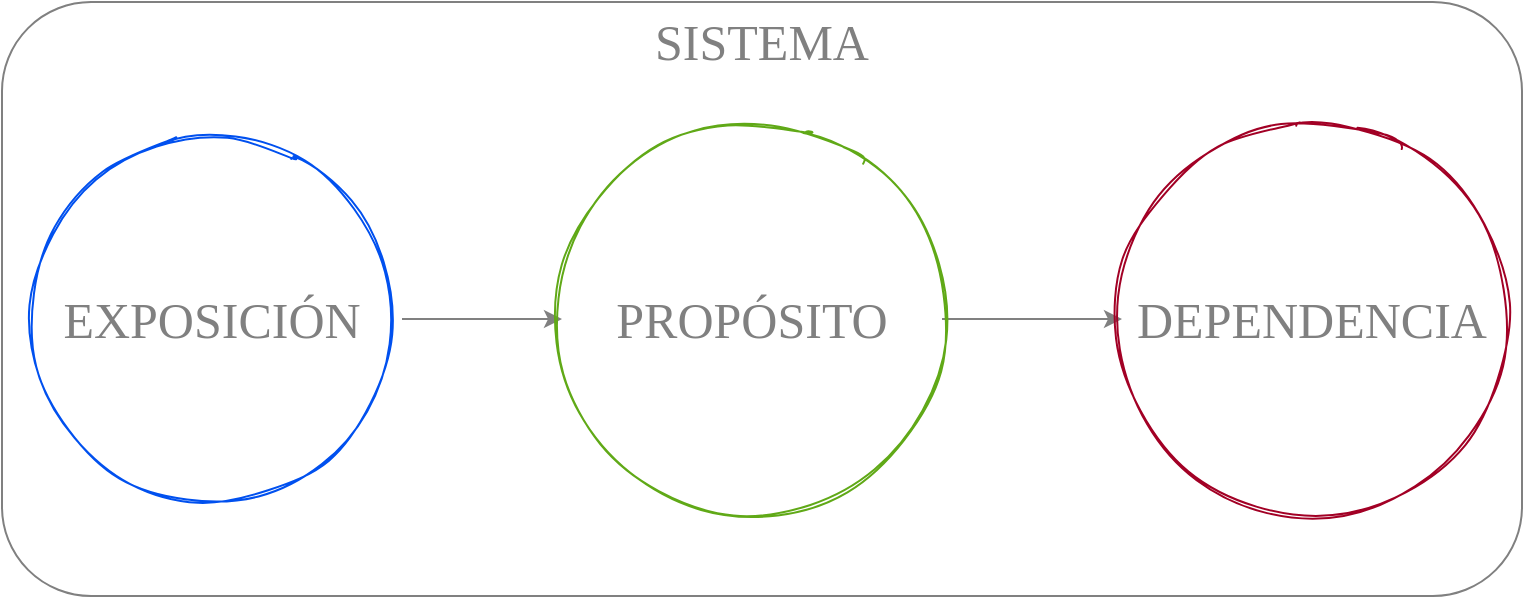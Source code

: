 <mxfile version="20.3.0" type="device" pages="7"><diagram id="BClQ7zJKGYlsGDlJx-q2" name="0.0.2"><mxGraphModel dx="1422" dy="905" grid="1" gridSize="10" guides="1" tooltips="1" connect="1" arrows="1" fold="1" page="1" pageScale="1" pageWidth="1169" pageHeight="827" math="0" shadow="0"><root><mxCell id="0"/><mxCell id="1" parent="0"/><mxCell id="0XDa8BmgBY2-rIkM7C-t-5" value="" style="rounded=1;whiteSpace=wrap;html=1;fillColor=none;strokeColor=#808080;fontColor=#808080;fontFamily=Lucida Console;fontStyle=0" parent="1" vertex="1"><mxGeometry x="210" y="260" width="760" height="297" as="geometry"/></mxCell><mxCell id="gQmo-Lvj3IdOfGqod0C0-8" style="edgeStyle=orthogonalEdgeStyle;rounded=0;orthogonalLoop=1;jettySize=auto;html=1;strokeColor=#808080;fontColor=#808080;fontFamily=Lucida Console;fontStyle=0" parent="1" source="5" target="gQmo-Lvj3IdOfGqod0C0-6" edge="1"><mxGeometry relative="1" as="geometry"/></mxCell><mxCell id="5" value="EXPOSICIÓN" style="ellipse;whiteSpace=wrap;html=1;aspect=fixed;sketch=1;fontFamily=Lucida Console;fontSize=25;fontStyle=0;fillColor=none;strokeColor=#0050EF;fontColor=#808080;" parent="1" vertex="1"><mxGeometry x="220" y="323.5" width="190" height="190" as="geometry"/></mxCell><mxCell id="gQmo-Lvj3IdOfGqod0C0-9" style="edgeStyle=orthogonalEdgeStyle;rounded=0;orthogonalLoop=1;jettySize=auto;html=1;strokeColor=#808080;fontColor=#808080;fontFamily=Lucida Console;fontStyle=0" parent="1" source="gQmo-Lvj3IdOfGqod0C0-6" target="gQmo-Lvj3IdOfGqod0C0-7" edge="1"><mxGeometry relative="1" as="geometry"/></mxCell><mxCell id="gQmo-Lvj3IdOfGqod0C0-6" value="PROPÓSITO" style="ellipse;whiteSpace=wrap;html=1;aspect=fixed;sketch=1;fontFamily=Lucida Console;fontSize=25;fontStyle=0;fillColor=none;strokeColor=#60A917;fontColor=#808080;" parent="1" vertex="1"><mxGeometry x="490" y="323.5" width="190" height="190" as="geometry"/></mxCell><mxCell id="gQmo-Lvj3IdOfGqod0C0-7" value="DEPENDENCIA" style="ellipse;whiteSpace=wrap;html=1;aspect=fixed;sketch=1;fontFamily=Lucida Console;fontSize=25;spacing=2;fontStyle=0;fillColor=none;strokeColor=#A20025;fontColor=#808080;" parent="1" vertex="1"><mxGeometry x="770" y="323.5" width="190" height="190" as="geometry"/></mxCell><mxCell id="0XDa8BmgBY2-rIkM7C-t-6" value="SISTEMA" style="text;html=1;fillColor=none;align=center;verticalAlign=middle;whiteSpace=wrap;rounded=0;fontColor=#808080;fontFamily=Lucida Console;fontStyle=0;fontSize=25;" parent="1" vertex="1"><mxGeometry x="570" y="270" width="40" height="20" as="geometry"/></mxCell></root></mxGraphModel></diagram><diagram id="nKiVWEsSA-270ExTul0f" name="0.0.3"><mxGraphModel dx="1422" dy="905" grid="1" gridSize="10" guides="0" tooltips="1" connect="1" arrows="1" fold="1" page="1" pageScale="1" pageWidth="1100" pageHeight="850" math="0" shadow="0"><root><mxCell id="W0rM-MDbJ5D4AVO0Bxm_-0"/><mxCell id="W0rM-MDbJ5D4AVO0Bxm_-1" parent="W0rM-MDbJ5D4AVO0Bxm_-0"/><mxCell id="W0rM-MDbJ5D4AVO0Bxm_-2" value="" style="shape=image;verticalLabelPosition=bottom;labelBackgroundColor=#ffffff;verticalAlign=top;aspect=fixed;imageAspect=0;image=https://cdn-icons-png.flaticon.com/512/869/869869.png;strokeColor=#808080;rounded=1;sketch=1;" parent="W0rM-MDbJ5D4AVO0Bxm_-1" vertex="1"><mxGeometry x="860" y="251" width="162" height="162" as="geometry"/></mxCell><mxCell id="W0rM-MDbJ5D4AVO0Bxm_-3" value="" style="shape=image;verticalLabelPosition=bottom;labelBackgroundColor=#ffffff;verticalAlign=top;aspect=fixed;imageAspect=0;image=https://cdn-icons-png.flaticon.com/512/704/704834.png;strokeColor=#808080;rounded=1;sketch=1;" parent="W0rM-MDbJ5D4AVO0Bxm_-1" vertex="1"><mxGeometry x="650" y="256" width="140" height="140" as="geometry"/></mxCell><mxCell id="W0rM-MDbJ5D4AVO0Bxm_-5" value="" style="shape=image;verticalLabelPosition=bottom;labelBackgroundColor=#ffffff;verticalAlign=top;aspect=fixed;imageAspect=0;image=https://cdn-icons-png.flaticon.com/512/4982/4982460.png;strokeColor=#808080;rounded=1;sketch=1;" parent="W0rM-MDbJ5D4AVO0Bxm_-1" vertex="1"><mxGeometry x="450" y="267" width="130" height="130" as="geometry"/></mxCell><mxCell id="W0rM-MDbJ5D4AVO0Bxm_-11" value="" style="shape=image;verticalLabelPosition=bottom;labelBackgroundColor=#ffffff;verticalAlign=top;aspect=fixed;imageAspect=0;image=https://cdn-icons-png.flaticon.com/512/4983/4983285.png;strokeColor=#808080;rounded=1;sketch=1;" parent="W0rM-MDbJ5D4AVO0Bxm_-1" vertex="1"><mxGeometry x="270" y="270" width="112" height="112" as="geometry"/></mxCell><mxCell id="W0rM-MDbJ5D4AVO0Bxm_-13" value="" style="shape=image;verticalLabelPosition=bottom;labelBackgroundColor=#ffffff;verticalAlign=top;aspect=fixed;imageAspect=0;image=https://cdn-icons-png.flaticon.com/512/1447/1447825.png;strokeColor=#808080;rounded=1;sketch=1;" parent="W0rM-MDbJ5D4AVO0Bxm_-1" vertex="1"><mxGeometry x="80" y="250" width="122" height="122" as="geometry"/></mxCell><mxCell id="W0rM-MDbJ5D4AVO0Bxm_-29" style="edgeStyle=orthogonalEdgeStyle;orthogonalLoop=1;jettySize=auto;html=1;entryX=0;entryY=0.5;entryDx=0;entryDy=0;strokeColor=#808080;fontFamily=Courier New;fontColor=#808080;fontStyle=1;curved=1;sketch=1;" parent="W0rM-MDbJ5D4AVO0Bxm_-1" source="W0rM-MDbJ5D4AVO0Bxm_-26" edge="1"><mxGeometry relative="1" as="geometry"><mxPoint x="267" y="550" as="targetPoint"/></mxGeometry></mxCell><mxCell id="W0rM-MDbJ5D4AVO0Bxm_-26" value="D" style="whiteSpace=wrap;html=1;strokeColor=#6F0000;fillColor=none;fontFamily=Courier New;fontColor=#808080;fontStyle=1;rounded=1;sketch=1;" parent="W0rM-MDbJ5D4AVO0Bxm_-1" vertex="1"><mxGeometry x="162" y="470" width="40" height="160" as="geometry"/></mxCell><mxCell id="W0rM-MDbJ5D4AVO0Bxm_-27" value="P" style="whiteSpace=wrap;html=1;strokeColor=#005700;fillColor=none;fontFamily=Courier New;fontColor=#808080;fontStyle=1;rounded=1;sketch=1;" parent="W0rM-MDbJ5D4AVO0Bxm_-1" vertex="1"><mxGeometry x="120" y="470" width="40" height="160" as="geometry"/></mxCell><mxCell id="W0rM-MDbJ5D4AVO0Bxm_-28" value="E" style="whiteSpace=wrap;html=1;strokeColor=#001DBC;fillColor=none;fontFamily=Courier New;fontColor=#808080;fontStyle=1;rounded=1;sketch=1;" parent="W0rM-MDbJ5D4AVO0Bxm_-1" vertex="1"><mxGeometry x="77" y="470" width="40" height="160" as="geometry"/></mxCell><mxCell id="ZptFQKRL4hzS_mphF5Ht-0" value="" style="shape=flexArrow;endArrow=classic;html=1;fontFamily=Courier New;fontColor=#808080;strokeColor=#6F0000;width=52;endSize=8;curved=1;fillColor=#a20025;sketch=1;" parent="W0rM-MDbJ5D4AVO0Bxm_-1" edge="1"><mxGeometry width="50" height="50" relative="1" as="geometry"><mxPoint x="810" y="330" as="sourcePoint"/><mxPoint x="850" y="330" as="targetPoint"/></mxGeometry></mxCell><mxCell id="ZptFQKRL4hzS_mphF5Ht-1" value="" style="shape=flexArrow;endArrow=classic;html=1;fontFamily=Courier New;fontColor=#808080;strokeColor=#6F0000;width=52;endSize=8;curved=1;sketch=1;fillColor=#a20025;" parent="W0rM-MDbJ5D4AVO0Bxm_-1" edge="1"><mxGeometry width="50" height="50" relative="1" as="geometry"><mxPoint x="600" y="330" as="sourcePoint"/><mxPoint x="640" y="330" as="targetPoint"/></mxGeometry></mxCell><mxCell id="ZptFQKRL4hzS_mphF5Ht-2" value="" style="shape=flexArrow;endArrow=classic;html=1;fontFamily=Courier New;fontColor=#808080;strokeColor=#6F0000;width=52;endSize=8;curved=1;sketch=1;fillColor=#a20025;" parent="W0rM-MDbJ5D4AVO0Bxm_-1" edge="1"><mxGeometry width="50" height="50" relative="1" as="geometry"><mxPoint x="390" y="330" as="sourcePoint"/><mxPoint x="430" y="330" as="targetPoint"/></mxGeometry></mxCell><mxCell id="ZptFQKRL4hzS_mphF5Ht-3" value="" style="shape=flexArrow;endArrow=classic;html=1;fontFamily=Courier New;fontColor=#808080;strokeColor=#6F0000;width=52;endSize=8;curved=1;sketch=1;fillColor=#a20025;" parent="W0rM-MDbJ5D4AVO0Bxm_-1" edge="1"><mxGeometry width="50" height="50" relative="1" as="geometry"><mxPoint x="220" y="330" as="sourcePoint"/><mxPoint x="260" y="330" as="targetPoint"/></mxGeometry></mxCell><mxCell id="76Cj69Z0HNJIq9B8e0js-14" style="edgeStyle=none;html=1;fontColor=#808080;sketch=1;curved=1;strokeColor=#808080;" parent="W0rM-MDbJ5D4AVO0Bxm_-1" source="76Cj69Z0HNJIq9B8e0js-0" target="76Cj69Z0HNJIq9B8e0js-5" edge="1"><mxGeometry relative="1" as="geometry"/></mxCell><mxCell id="76Cj69Z0HNJIq9B8e0js-0" value="D" style="whiteSpace=wrap;html=1;strokeColor=#6F0000;fillColor=none;fontFamily=Courier New;fontColor=#808080;fontStyle=1;rounded=1;sketch=1;" parent="W0rM-MDbJ5D4AVO0Bxm_-1" vertex="1"><mxGeometry x="355" y="470" width="40" height="160" as="geometry"/></mxCell><mxCell id="76Cj69Z0HNJIq9B8e0js-1" value="P" style="whiteSpace=wrap;html=1;strokeColor=#005700;fillColor=none;fontFamily=Courier New;fontColor=#808080;fontStyle=1;rounded=1;sketch=1;" parent="W0rM-MDbJ5D4AVO0Bxm_-1" vertex="1"><mxGeometry x="313" y="470" width="40" height="160" as="geometry"/></mxCell><mxCell id="76Cj69Z0HNJIq9B8e0js-2" value="E" style="whiteSpace=wrap;html=1;strokeColor=#001DBC;fillColor=none;fontFamily=Courier New;fontColor=#808080;fontStyle=1;rounded=1;sketch=1;" parent="W0rM-MDbJ5D4AVO0Bxm_-1" vertex="1"><mxGeometry x="270" y="470" width="40" height="160" as="geometry"/></mxCell><mxCell id="76Cj69Z0HNJIq9B8e0js-13" style="edgeStyle=none;html=1;entryX=0;entryY=0.5;entryDx=0;entryDy=0;fontColor=#808080;sketch=1;curved=1;strokeColor=#808080;" parent="W0rM-MDbJ5D4AVO0Bxm_-1" source="76Cj69Z0HNJIq9B8e0js-3" target="76Cj69Z0HNJIq9B8e0js-8" edge="1"><mxGeometry relative="1" as="geometry"/></mxCell><mxCell id="76Cj69Z0HNJIq9B8e0js-3" value="D" style="whiteSpace=wrap;html=1;strokeColor=#6F0000;fillColor=none;fontFamily=Courier New;fontColor=#808080;fontStyle=1;rounded=1;sketch=1;" parent="W0rM-MDbJ5D4AVO0Bxm_-1" vertex="1"><mxGeometry x="535" y="470" width="40" height="160" as="geometry"/></mxCell><mxCell id="76Cj69Z0HNJIq9B8e0js-4" value="P" style="whiteSpace=wrap;html=1;strokeColor=#005700;fillColor=none;fontFamily=Courier New;fontColor=#808080;fontStyle=1;rounded=1;sketch=1;" parent="W0rM-MDbJ5D4AVO0Bxm_-1" vertex="1"><mxGeometry x="493" y="470" width="40" height="160" as="geometry"/></mxCell><mxCell id="76Cj69Z0HNJIq9B8e0js-5" value="E" style="whiteSpace=wrap;html=1;strokeColor=#001DBC;fillColor=none;fontFamily=Courier New;fontColor=#808080;fontStyle=1;rounded=1;sketch=1;" parent="W0rM-MDbJ5D4AVO0Bxm_-1" vertex="1"><mxGeometry x="450" y="470" width="40" height="160" as="geometry"/></mxCell><mxCell id="76Cj69Z0HNJIq9B8e0js-12" style="edgeStyle=none;html=1;entryX=0;entryY=0.5;entryDx=0;entryDy=0;fontColor=#808080;sketch=1;curved=1;strokeColor=#808080;" parent="W0rM-MDbJ5D4AVO0Bxm_-1" source="76Cj69Z0HNJIq9B8e0js-6" target="76Cj69Z0HNJIq9B8e0js-11" edge="1"><mxGeometry relative="1" as="geometry"/></mxCell><mxCell id="76Cj69Z0HNJIq9B8e0js-6" value="D" style="whiteSpace=wrap;html=1;strokeColor=#6F0000;fillColor=none;fontFamily=Courier New;fontColor=#808080;fontStyle=1;rounded=1;sketch=1;" parent="W0rM-MDbJ5D4AVO0Bxm_-1" vertex="1"><mxGeometry x="745" y="470" width="40" height="160" as="geometry"/></mxCell><mxCell id="76Cj69Z0HNJIq9B8e0js-7" value="P" style="whiteSpace=wrap;html=1;strokeColor=#005700;fillColor=none;fontFamily=Courier New;fontColor=#808080;fontStyle=1;rounded=1;sketch=1;" parent="W0rM-MDbJ5D4AVO0Bxm_-1" vertex="1"><mxGeometry x="703" y="470" width="40" height="160" as="geometry"/></mxCell><mxCell id="76Cj69Z0HNJIq9B8e0js-8" value="E" style="whiteSpace=wrap;html=1;strokeColor=#001DBC;fillColor=none;fontFamily=Courier New;fontColor=#808080;fontStyle=1;rounded=1;sketch=1;" parent="W0rM-MDbJ5D4AVO0Bxm_-1" vertex="1"><mxGeometry x="660" y="470" width="40" height="160" as="geometry"/></mxCell><mxCell id="76Cj69Z0HNJIq9B8e0js-9" value="D" style="whiteSpace=wrap;html=1;strokeColor=#6F0000;fillColor=none;fontFamily=Courier New;fontColor=#808080;fontStyle=1;rounded=1;sketch=1;" parent="W0rM-MDbJ5D4AVO0Bxm_-1" vertex="1"><mxGeometry x="955" y="470" width="40" height="160" as="geometry"/></mxCell><mxCell id="76Cj69Z0HNJIq9B8e0js-10" value="P" style="whiteSpace=wrap;html=1;strokeColor=#005700;fillColor=none;fontFamily=Courier New;fontColor=#808080;fontStyle=1;rounded=1;sketch=1;" parent="W0rM-MDbJ5D4AVO0Bxm_-1" vertex="1"><mxGeometry x="913" y="470" width="40" height="160" as="geometry"/></mxCell><mxCell id="76Cj69Z0HNJIq9B8e0js-11" value="E" style="whiteSpace=wrap;html=1;strokeColor=#001DBC;fillColor=none;fontFamily=Courier New;fontColor=#808080;fontStyle=1;rounded=1;sketch=1;" parent="W0rM-MDbJ5D4AVO0Bxm_-1" vertex="1"><mxGeometry x="870" y="470" width="40" height="160" as="geometry"/></mxCell></root></mxGraphModel></diagram><diagram id="3kXAWhVCvX7wtt8HvD0j" name="0.0.4"><mxGraphModel dx="1422" dy="905" grid="1" gridSize="10" guides="1" tooltips="1" connect="1" arrows="1" fold="1" page="1" pageScale="1" pageWidth="1100" pageHeight="850" math="0" shadow="0"><root><mxCell id="fLSRTXFH1fcSwHrKiy_E-0"/><mxCell id="fLSRTXFH1fcSwHrKiy_E-1" parent="fLSRTXFH1fcSwHrKiy_E-0"/><mxCell id="tHzvTpeFHNqKRsSb1RSv-12" value="" style="ellipse;whiteSpace=wrap;html=1;aspect=fixed;rounded=1;sketch=1;fillColor=none;fontColor=#ffffff;strokeColor=#A20025;fontFamily=Courier New;fontStyle=1" parent="fLSRTXFH1fcSwHrKiy_E-1" vertex="1"><mxGeometry x="750" y="280" width="340" height="340" as="geometry"/></mxCell><mxCell id="tHzvTpeFHNqKRsSb1RSv-10" style="edgeStyle=orthogonalEdgeStyle;curved=1;rounded=1;sketch=1;orthogonalLoop=1;jettySize=auto;html=1;strokeColor=#8F8F8F;fontFamily=Courier New;fontStyle=1" parent="fLSRTXFH1fcSwHrKiy_E-1" source="tHzvTpeFHNqKRsSb1RSv-6" target="tHzvTpeFHNqKRsSb1RSv-7" edge="1"><mxGeometry relative="1" as="geometry"/></mxCell><mxCell id="tHzvTpeFHNqKRsSb1RSv-11" value="" style="edgeStyle=orthogonalEdgeStyle;curved=1;rounded=1;sketch=1;orthogonalLoop=1;jettySize=auto;html=1;strokeColor=#8F8F8F;fontFamily=Courier New;fontStyle=1" parent="fLSRTXFH1fcSwHrKiy_E-1" source="tHzvTpeFHNqKRsSb1RSv-6" target="tHzvTpeFHNqKRsSb1RSv-8" edge="1"><mxGeometry relative="1" as="geometry"/></mxCell><mxCell id="tHzvTpeFHNqKRsSb1RSv-6" value="D" style="ellipse;whiteSpace=wrap;html=1;aspect=fixed;sketch=1;rounded=1;fillColor=none;fontColor=#808080;strokeColor=#60A917;fontFamily=Courier New;fontStyle=1" parent="fLSRTXFH1fcSwHrKiy_E-1" vertex="1"><mxGeometry x="880" y="410" width="80" height="80" as="geometry"/></mxCell><mxCell id="tHzvTpeFHNqKRsSb1RSv-7" value="U" style="ellipse;whiteSpace=wrap;html=1;aspect=fixed;sketch=1;rounded=1;fillColor=none;fontColor=#808080;strokeColor=#A20025;fontFamily=Courier New;fontStyle=1" parent="fLSRTXFH1fcSwHrKiy_E-1" vertex="1"><mxGeometry x="990" y="410" width="80" height="80" as="geometry"/></mxCell><mxCell id="tHzvTpeFHNqKRsSb1RSv-8" value="U" style="ellipse;whiteSpace=wrap;html=1;aspect=fixed;sketch=1;rounded=1;fillColor=none;fontColor=#808080;strokeColor=#0050EF;fontFamily=Courier New;fontStyle=1" parent="fLSRTXFH1fcSwHrKiy_E-1" vertex="1"><mxGeometry x="770" y="410" width="80" height="80" as="geometry"/></mxCell><mxCell id="tHzvTpeFHNqKRsSb1RSv-21" style="edgeStyle=orthogonalEdgeStyle;curved=1;rounded=1;sketch=1;orthogonalLoop=1;jettySize=auto;html=1;entryX=0;entryY=0.5;entryDx=0;entryDy=0;strokeColor=#8F8F8F;fontFamily=Courier New;fontStyle=1" parent="fLSRTXFH1fcSwHrKiy_E-1" source="tHzvTpeFHNqKRsSb1RSv-13" target="tHzvTpeFHNqKRsSb1RSv-12" edge="1"><mxGeometry relative="1" as="geometry"/></mxCell><mxCell id="tHzvTpeFHNqKRsSb1RSv-13" value="" style="ellipse;whiteSpace=wrap;html=1;aspect=fixed;rounded=1;sketch=1;fillColor=none;fontColor=#ffffff;strokeColor=#60A917;fontFamily=Courier New;fontStyle=1" parent="fLSRTXFH1fcSwHrKiy_E-1" vertex="1"><mxGeometry x="390" y="280" width="340" height="340" as="geometry"/></mxCell><mxCell id="tHzvTpeFHNqKRsSb1RSv-14" style="edgeStyle=orthogonalEdgeStyle;curved=1;rounded=1;sketch=1;orthogonalLoop=1;jettySize=auto;html=1;strokeColor=#8F8F8F;fontFamily=Courier New;fontStyle=1" parent="fLSRTXFH1fcSwHrKiy_E-1" source="tHzvTpeFHNqKRsSb1RSv-16" target="tHzvTpeFHNqKRsSb1RSv-17" edge="1"><mxGeometry relative="1" as="geometry"/></mxCell><mxCell id="tHzvTpeFHNqKRsSb1RSv-15" value="" style="edgeStyle=orthogonalEdgeStyle;curved=1;rounded=1;sketch=1;orthogonalLoop=1;jettySize=auto;html=1;strokeColor=#8F8F8F;fontFamily=Courier New;fontStyle=1" parent="fLSRTXFH1fcSwHrKiy_E-1" source="tHzvTpeFHNqKRsSb1RSv-16" target="tHzvTpeFHNqKRsSb1RSv-18" edge="1"><mxGeometry relative="1" as="geometry"/></mxCell><mxCell id="tHzvTpeFHNqKRsSb1RSv-16" value="U" style="ellipse;whiteSpace=wrap;html=1;aspect=fixed;sketch=1;rounded=1;fillColor=none;fontColor=#808080;strokeColor=#60A917;fontFamily=Courier New;fontStyle=1" parent="fLSRTXFH1fcSwHrKiy_E-1" vertex="1"><mxGeometry x="520" y="410" width="80" height="80" as="geometry"/></mxCell><mxCell id="tHzvTpeFHNqKRsSb1RSv-17" value="D" style="ellipse;whiteSpace=wrap;html=1;aspect=fixed;sketch=1;rounded=1;fillColor=none;fontColor=#808080;strokeColor=#A20025;fontFamily=Courier New;fontStyle=1" parent="fLSRTXFH1fcSwHrKiy_E-1" vertex="1"><mxGeometry x="630" y="410" width="80" height="80" as="geometry"/></mxCell><mxCell id="tHzvTpeFHNqKRsSb1RSv-18" value="D" style="ellipse;whiteSpace=wrap;html=1;aspect=fixed;sketch=1;rounded=1;fillColor=none;fontColor=#808080;strokeColor=#0050EF;fontFamily=Courier New;fontStyle=1" parent="fLSRTXFH1fcSwHrKiy_E-1" vertex="1"><mxGeometry x="410" y="410" width="80" height="80" as="geometry"/></mxCell><mxCell id="tHzvTpeFHNqKRsSb1RSv-28" style="edgeStyle=orthogonalEdgeStyle;curved=1;rounded=1;sketch=1;orthogonalLoop=1;jettySize=auto;html=1;strokeColor=#8F8F8F;fontFamily=Courier New;fontStyle=1" parent="fLSRTXFH1fcSwHrKiy_E-1" source="tHzvTpeFHNqKRsSb1RSv-22" target="tHzvTpeFHNqKRsSb1RSv-13" edge="1"><mxGeometry relative="1" as="geometry"/></mxCell><mxCell id="tHzvTpeFHNqKRsSb1RSv-22" value="" style="ellipse;whiteSpace=wrap;html=1;aspect=fixed;rounded=1;sketch=1;fillColor=none;fontColor=#ffffff;strokeColor=#0050EF;fontFamily=Courier New;fontStyle=1" parent="fLSRTXFH1fcSwHrKiy_E-1" vertex="1"><mxGeometry x="20" y="280" width="340" height="340" as="geometry"/></mxCell><mxCell id="tHzvTpeFHNqKRsSb1RSv-29" value="ELECTRÓN" style="text;html=1;fillColor=none;align=center;verticalAlign=middle;whiteSpace=wrap;rounded=0;sketch=1;fontColor=#8F8F8F;fontSize=23;fontFamily=Courier New;fontStyle=1" parent="fLSRTXFH1fcSwHrKiy_E-1" vertex="1"><mxGeometry x="170" y="670" width="40" height="20" as="geometry"/></mxCell><mxCell id="tHzvTpeFHNqKRsSb1RSv-30" value="NEUTRÓN" style="text;html=1;fillColor=none;align=center;verticalAlign=middle;whiteSpace=wrap;rounded=0;sketch=1;fontColor=#8F8F8F;fontSize=23;fontFamily=Courier New;fontStyle=1" parent="fLSRTXFH1fcSwHrKiy_E-1" vertex="1"><mxGeometry x="550" y="670" width="40" height="20" as="geometry"/></mxCell><mxCell id="tHzvTpeFHNqKRsSb1RSv-31" value="PROTÓN" style="text;html=1;fillColor=none;align=center;verticalAlign=middle;whiteSpace=wrap;rounded=0;sketch=1;fontColor=#8F8F8F;fontSize=23;fontFamily=Courier New;fontStyle=1" parent="fLSRTXFH1fcSwHrKiy_E-1" vertex="1"><mxGeometry x="900" y="670" width="40" height="20" as="geometry"/></mxCell><mxCell id="tHzvTpeFHNqKRsSb1RSv-32" style="edgeStyle=orthogonalEdgeStyle;curved=1;rounded=1;sketch=1;orthogonalLoop=1;jettySize=auto;html=1;strokeColor=#8F8F8F;fontFamily=Courier New;fontStyle=1" parent="fLSRTXFH1fcSwHrKiy_E-1" source="tHzvTpeFHNqKRsSb1RSv-34" target="tHzvTpeFHNqKRsSb1RSv-35" edge="1"><mxGeometry relative="1" as="geometry"/></mxCell><mxCell id="tHzvTpeFHNqKRsSb1RSv-33" value="" style="edgeStyle=orthogonalEdgeStyle;curved=1;rounded=1;sketch=1;orthogonalLoop=1;jettySize=auto;html=1;strokeColor=#8F8F8F;fontFamily=Courier New;fontStyle=1" parent="fLSRTXFH1fcSwHrKiy_E-1" source="tHzvTpeFHNqKRsSb1RSv-34" target="tHzvTpeFHNqKRsSb1RSv-36" edge="1"><mxGeometry relative="1" as="geometry"/></mxCell><mxCell id="tHzvTpeFHNqKRsSb1RSv-34" value="&lt;font color=&quot;#808080&quot;&gt;MASA&lt;/font&gt;" style="ellipse;whiteSpace=wrap;html=1;aspect=fixed;sketch=1;rounded=1;fillColor=none;fontColor=#ffffff;strokeColor=#60A917;fontFamily=Courier New;fontStyle=1" parent="fLSRTXFH1fcSwHrKiy_E-1" vertex="1"><mxGeometry x="150" y="410" width="80" height="80" as="geometry"/></mxCell><mxCell id="tHzvTpeFHNqKRsSb1RSv-35" value="&lt;font color=&quot;#808080&quot;&gt;CARGA&lt;/font&gt;" style="ellipse;whiteSpace=wrap;html=1;aspect=fixed;sketch=1;rounded=1;fillColor=none;fontColor=#ffffff;strokeColor=#A20025;fontFamily=Courier New;fontStyle=1" parent="fLSRTXFH1fcSwHrKiy_E-1" vertex="1"><mxGeometry x="260" y="410" width="80" height="80" as="geometry"/></mxCell><mxCell id="tHzvTpeFHNqKRsSb1RSv-36" value="&lt;font color=&quot;#808080&quot;&gt;MOMENTO&lt;br&gt;ANGULAR&lt;br&gt;&lt;/font&gt;" style="ellipse;whiteSpace=wrap;html=1;aspect=fixed;sketch=1;rounded=1;fillColor=none;fontColor=#ffffff;strokeColor=#0050EF;fontFamily=Courier New;fontStyle=1" parent="fLSRTXFH1fcSwHrKiy_E-1" vertex="1"><mxGeometry x="40" y="410" width="80" height="80" as="geometry"/></mxCell></root></mxGraphModel></diagram><diagram name="0.0.4 2" id="BPuhP2UYqeS_asFMk0QZ"><mxGraphModel dx="1422" dy="905" grid="1" gridSize="10" guides="1" tooltips="1" connect="1" arrows="1" fold="1" page="1" pageScale="1" pageWidth="1100" pageHeight="850" math="0" shadow="0"><root><mxCell id="rGN0Hdvx375b36EXyA7g-0"/><mxCell id="rGN0Hdvx375b36EXyA7g-1" parent="rGN0Hdvx375b36EXyA7g-0"/><mxCell id="rGN0Hdvx375b36EXyA7g-2" value="SOL" style="ellipse;whiteSpace=wrap;html=1;aspect=fixed;rounded=1;sketch=1;fillColor=none;strokeColor=#A20025;fontFamily=Courier New;fontStyle=1;fontSize=35;fontColor=#8F8F8F;" parent="rGN0Hdvx375b36EXyA7g-1" vertex="1"><mxGeometry x="750" y="280" width="340" height="340" as="geometry"/></mxCell><mxCell id="rGN0Hdvx375b36EXyA7g-8" style="edgeStyle=orthogonalEdgeStyle;curved=1;rounded=1;sketch=1;orthogonalLoop=1;jettySize=auto;html=1;entryX=0;entryY=0.5;entryDx=0;entryDy=0;strokeColor=#8F8F8F;fontFamily=Courier New;fontStyle=1;fontColor=#8F8F8F;" parent="rGN0Hdvx375b36EXyA7g-1" source="rGN0Hdvx375b36EXyA7g-9" target="rGN0Hdvx375b36EXyA7g-2" edge="1"><mxGeometry relative="1" as="geometry"/></mxCell><mxCell id="rGN0Hdvx375b36EXyA7g-9" value="&lt;font style=&quot;font-size: 35px&quot;&gt;PLANETA&lt;/font&gt;" style="ellipse;whiteSpace=wrap;html=1;aspect=fixed;rounded=1;sketch=1;fillColor=none;strokeColor=#60A917;fontFamily=Courier New;fontStyle=1;fontSize=25;fontColor=#8F8F8F;" parent="rGN0Hdvx375b36EXyA7g-1" vertex="1"><mxGeometry x="390" y="280" width="340" height="340" as="geometry"/></mxCell><mxCell id="rGN0Hdvx375b36EXyA7g-15" style="edgeStyle=orthogonalEdgeStyle;curved=1;rounded=1;sketch=1;orthogonalLoop=1;jettySize=auto;html=1;strokeColor=#8F8F8F;fontFamily=Courier New;fontStyle=1;fontColor=#8F8F8F;" parent="rGN0Hdvx375b36EXyA7g-1" source="rGN0Hdvx375b36EXyA7g-16" target="rGN0Hdvx375b36EXyA7g-9" edge="1"><mxGeometry relative="1" as="geometry"/></mxCell><mxCell id="rGN0Hdvx375b36EXyA7g-16" value="&lt;font style=&quot;font-size: 35px&quot;&gt;LUNA&lt;/font&gt;" style="ellipse;whiteSpace=wrap;html=1;aspect=fixed;rounded=1;sketch=1;fillColor=none;strokeColor=#0050EF;fontFamily=Courier New;fontStyle=1;fontColor=#8F8F8F;" parent="rGN0Hdvx375b36EXyA7g-1" vertex="1"><mxGeometry x="20" y="280" width="340" height="340" as="geometry"/></mxCell></root></mxGraphModel></diagram><diagram name="0.0.5" id="KFiqBC2vEqDhtbo2sA6c"><mxGraphModel dx="1422" dy="1755" grid="1" gridSize="10" guides="1" tooltips="1" connect="1" arrows="1" fold="1" page="1" pageScale="1" pageWidth="1100" pageHeight="850" math="0" shadow="0"><root><mxCell id="fW6Y9jT2kXcSiZ-Nmt8K-0"/><mxCell id="fW6Y9jT2kXcSiZ-Nmt8K-1" parent="fW6Y9jT2kXcSiZ-Nmt8K-0"/><mxCell id="fW6Y9jT2kXcSiZ-Nmt8K-19" value="" style="rounded=0;whiteSpace=wrap;html=1;sketch=1;fontFamily=Courier New;fontSize=20;fontColor=#8F8F8F;strokeColor=#8F8F8F;fillColor=none;" parent="fW6Y9jT2kXcSiZ-Nmt8K-1" vertex="1"><mxGeometry x="37" y="820" width="570" height="220" as="geometry"/></mxCell><mxCell id="fW6Y9jT2kXcSiZ-Nmt8K-12" value="" style="rounded=0;whiteSpace=wrap;html=1;sketch=1;fontFamily=Courier New;fontSize=20;fontColor=#8F8F8F;strokeColor=#8F8F8F;fillColor=none;" parent="fW6Y9jT2kXcSiZ-Nmt8K-1" vertex="1"><mxGeometry x="165" y="420" width="780" height="285" as="geometry"/></mxCell><mxCell id="fW6Y9jT2kXcSiZ-Nmt8K-2" value="AGENTE&lt;br&gt;(DEPENDENCIA)" style="ellipse;whiteSpace=wrap;html=1;aspect=fixed;rounded=1;sketch=1;fillColor=none;strokeColor=#A20025;fontFamily=Courier New;fontStyle=1;fontSize=35;fontColor=#8F8F8F;" parent="fW6Y9jT2kXcSiZ-Nmt8K-1" vertex="1"><mxGeometry x="745" y="-30" width="340" height="340" as="geometry"/></mxCell><mxCell id="fW6Y9jT2kXcSiZ-Nmt8K-3" style="edgeStyle=orthogonalEdgeStyle;curved=1;rounded=1;sketch=1;orthogonalLoop=1;jettySize=auto;html=1;entryX=0;entryY=0.5;entryDx=0;entryDy=0;strokeColor=#8F8F8F;fontFamily=Courier New;fontStyle=1;fontColor=#8F8F8F;" parent="fW6Y9jT2kXcSiZ-Nmt8K-1" source="fW6Y9jT2kXcSiZ-Nmt8K-4" target="fW6Y9jT2kXcSiZ-Nmt8K-2" edge="1"><mxGeometry relative="1" as="geometry"/></mxCell><mxCell id="fW6Y9jT2kXcSiZ-Nmt8K-13" style="edgeStyle=orthogonalEdgeStyle;curved=1;rounded=1;sketch=1;orthogonalLoop=1;jettySize=auto;html=1;fontFamily=Courier New;fontSize=20;fontColor=#8F8F8F;strokeColor=#8F8F8F;" parent="fW6Y9jT2kXcSiZ-Nmt8K-1" source="fW6Y9jT2kXcSiZ-Nmt8K-4" target="fW6Y9jT2kXcSiZ-Nmt8K-12" edge="1"><mxGeometry relative="1" as="geometry"/></mxCell><mxCell id="fW6Y9jT2kXcSiZ-Nmt8K-4" value="&lt;font style=&quot;font-size: 35px&quot;&gt;SERVICIO&lt;br&gt;(PROPÓSITO)&lt;br&gt;&lt;/font&gt;" style="ellipse;whiteSpace=wrap;html=1;aspect=fixed;rounded=1;sketch=1;fillColor=none;strokeColor=#60A917;fontFamily=Courier New;fontStyle=1;fontSize=25;fontColor=#8F8F8F;" parent="fW6Y9jT2kXcSiZ-Nmt8K-1" vertex="1"><mxGeometry x="385" y="-30" width="340" height="340" as="geometry"/></mxCell><mxCell id="fW6Y9jT2kXcSiZ-Nmt8K-5" style="edgeStyle=orthogonalEdgeStyle;curved=1;rounded=1;sketch=1;orthogonalLoop=1;jettySize=auto;html=1;strokeColor=#8F8F8F;fontFamily=Courier New;fontStyle=1;fontColor=#8F8F8F;" parent="fW6Y9jT2kXcSiZ-Nmt8K-1" source="fW6Y9jT2kXcSiZ-Nmt8K-6" target="fW6Y9jT2kXcSiZ-Nmt8K-4" edge="1"><mxGeometry relative="1" as="geometry"/></mxCell><mxCell id="fW6Y9jT2kXcSiZ-Nmt8K-6" value="&lt;font style=&quot;font-size: 35px&quot;&gt;CONTROLADOR&lt;br&gt;(EXPOSICIÓN)&lt;br&gt;&lt;/font&gt;" style="ellipse;whiteSpace=wrap;html=1;aspect=fixed;rounded=1;sketch=1;fillColor=none;strokeColor=#0050EF;fontFamily=Courier New;fontStyle=1;fontColor=#8F8F8F;" parent="fW6Y9jT2kXcSiZ-Nmt8K-1" vertex="1"><mxGeometry x="15" y="-30" width="340" height="340" as="geometry"/></mxCell><mxCell id="fW6Y9jT2kXcSiZ-Nmt8K-7" value="INTEGRACIÓN" style="ellipse;whiteSpace=wrap;html=1;aspect=fixed;rounded=1;sketch=1;fillColor=none;strokeColor=#A20025;fontFamily=Courier New;fontStyle=1;fontSize=20;fontColor=#8F8F8F;" parent="fW6Y9jT2kXcSiZ-Nmt8K-1" vertex="1"><mxGeometry x="715" y="470" width="190" height="190" as="geometry"/></mxCell><mxCell id="fW6Y9jT2kXcSiZ-Nmt8K-11" style="edgeStyle=orthogonalEdgeStyle;curved=1;rounded=1;sketch=1;orthogonalLoop=1;jettySize=auto;html=1;fontFamily=Courier New;fontSize=20;fontColor=#8F8F8F;strokeColor=#8F8F8F;" parent="fW6Y9jT2kXcSiZ-Nmt8K-1" source="fW6Y9jT2kXcSiZ-Nmt8K-8" target="fW6Y9jT2kXcSiZ-Nmt8K-7" edge="1"><mxGeometry relative="1" as="geometry"/></mxCell><mxCell id="fW6Y9jT2kXcSiZ-Nmt8K-8" value="&lt;font&gt;&lt;font style=&quot;font-size: 20px&quot;&gt;PROCESAMIENTO&lt;/font&gt;&lt;br&gt;&lt;/font&gt;" style="ellipse;whiteSpace=wrap;html=1;aspect=fixed;rounded=1;sketch=1;fillColor=none;strokeColor=#60A917;fontFamily=Courier New;fontStyle=1;fontSize=25;fontColor=#8F8F8F;" parent="fW6Y9jT2kXcSiZ-Nmt8K-1" vertex="1"><mxGeometry x="465" y="470" width="190" height="190" as="geometry"/></mxCell><mxCell id="fW6Y9jT2kXcSiZ-Nmt8K-10" style="edgeStyle=orthogonalEdgeStyle;curved=1;rounded=1;sketch=1;orthogonalLoop=1;jettySize=auto;html=1;fontFamily=Courier New;fontSize=20;fontColor=#8F8F8F;strokeColor=#8F8F8F;" parent="fW6Y9jT2kXcSiZ-Nmt8K-1" source="fW6Y9jT2kXcSiZ-Nmt8K-9" target="fW6Y9jT2kXcSiZ-Nmt8K-8" edge="1"><mxGeometry relative="1" as="geometry"/></mxCell><mxCell id="fW6Y9jT2kXcSiZ-Nmt8K-20" style="edgeStyle=orthogonalEdgeStyle;curved=1;rounded=1;sketch=1;orthogonalLoop=1;jettySize=auto;html=1;entryX=0.489;entryY=-0.009;entryDx=0;entryDy=0;entryPerimeter=0;fontFamily=Courier New;fontSize=20;fontColor=#8F8F8F;strokeColor=#8F8F8F;" parent="fW6Y9jT2kXcSiZ-Nmt8K-1" source="fW6Y9jT2kXcSiZ-Nmt8K-9" target="fW6Y9jT2kXcSiZ-Nmt8K-19" edge="1"><mxGeometry relative="1" as="geometry"/></mxCell><mxCell id="fW6Y9jT2kXcSiZ-Nmt8K-9" value="&lt;font&gt;&lt;font style=&quot;font-size: 20px&quot;&gt;VALIDACIÓN&lt;/font&gt;&lt;br&gt;&lt;/font&gt;" style="ellipse;whiteSpace=wrap;html=1;aspect=fixed;rounded=1;sketch=1;fillColor=none;strokeColor=#0050EF;fontFamily=Courier New;fontStyle=1;fontColor=#8F8F8F;" parent="fW6Y9jT2kXcSiZ-Nmt8K-1" vertex="1"><mxGeometry x="215" y="465" width="200" height="200" as="geometry"/></mxCell><mxCell id="fW6Y9jT2kXcSiZ-Nmt8K-14" value="EXTERNA" style="ellipse;whiteSpace=wrap;html=1;aspect=fixed;rounded=1;sketch=1;fillColor=none;strokeColor=#A20025;fontFamily=Courier New;fontStyle=1;fontSize=20;fontColor=#8F8F8F;" parent="fW6Y9jT2kXcSiZ-Nmt8K-1" vertex="1"><mxGeometry x="422" y="870" width="120" height="120" as="geometry"/></mxCell><mxCell id="fW6Y9jT2kXcSiZ-Nmt8K-18" style="edgeStyle=orthogonalEdgeStyle;curved=1;rounded=1;sketch=1;orthogonalLoop=1;jettySize=auto;html=1;fontFamily=Courier New;fontSize=20;fontColor=#8F8F8F;strokeColor=#8F8F8F;" parent="fW6Y9jT2kXcSiZ-Nmt8K-1" source="fW6Y9jT2kXcSiZ-Nmt8K-15" target="fW6Y9jT2kXcSiZ-Nmt8K-14" edge="1"><mxGeometry relative="1" as="geometry"/></mxCell><mxCell id="fW6Y9jT2kXcSiZ-Nmt8K-15" value="&lt;font&gt;&lt;font style=&quot;font-size: 20px&quot;&gt;LÓGICA&lt;/font&gt;&lt;br&gt;&lt;/font&gt;" style="ellipse;whiteSpace=wrap;html=1;aspect=fixed;rounded=1;sketch=1;fillColor=none;strokeColor=#60A917;fontFamily=Courier New;fontStyle=1;fontSize=25;fontColor=#8F8F8F;" parent="fW6Y9jT2kXcSiZ-Nmt8K-1" vertex="1"><mxGeometry x="252" y="870" width="120" height="120" as="geometry"/></mxCell><mxCell id="fW6Y9jT2kXcSiZ-Nmt8K-17" style="edgeStyle=orthogonalEdgeStyle;curved=1;rounded=1;sketch=1;orthogonalLoop=1;jettySize=auto;html=1;fontFamily=Courier New;fontSize=20;fontColor=#8F8F8F;strokeColor=#8F8F8F;" parent="fW6Y9jT2kXcSiZ-Nmt8K-1" source="fW6Y9jT2kXcSiZ-Nmt8K-16" target="fW6Y9jT2kXcSiZ-Nmt8K-15" edge="1"><mxGeometry relative="1" as="geometry"/></mxCell><mxCell id="fW6Y9jT2kXcSiZ-Nmt8K-16" value="&lt;font&gt;&lt;font style=&quot;font-size: 20px&quot;&gt;ESTRUCTURAL&lt;/font&gt;&lt;br&gt;&lt;/font&gt;" style="ellipse;whiteSpace=wrap;html=1;aspect=fixed;rounded=1;sketch=1;fillColor=none;strokeColor=#0050EF;fontFamily=Courier New;fontStyle=1;fontColor=#8F8F8F;" parent="fW6Y9jT2kXcSiZ-Nmt8K-1" vertex="1"><mxGeometry x="77" y="865" width="130" height="130" as="geometry"/></mxCell></root></mxGraphModel></diagram><diagram name="0.0.5 3" id="Mhk29zlba1toDi8wMus7"><mxGraphModel dx="2522" dy="1755" grid="1" gridSize="10" guides="1" tooltips="1" connect="1" arrows="1" fold="1" page="1" pageScale="1" pageWidth="1100" pageHeight="850" math="0" shadow="0"><root><mxCell id="oFzkff3jUH4xU8nQMEI9-0"/><mxCell id="oFzkff3jUH4xU8nQMEI9-1" parent="oFzkff3jUH4xU8nQMEI9-0"/><mxCell id="oFzkff3jUH4xU8nQMEI9-4" value="MICROSERVICIO&lt;br&gt;EMBAJADOR" style="ellipse;whiteSpace=wrap;html=1;aspect=fixed;rounded=1;sketch=1;fillColor=none;strokeColor=#A20025;fontFamily=Courier New;fontStyle=1;fontSize=35;fontColor=#8F8F8F;" parent="oFzkff3jUH4xU8nQMEI9-1" vertex="1"><mxGeometry x="285" y="-450" width="340" height="340" as="geometry"/></mxCell><mxCell id="oFzkff3jUH4xU8nQMEI9-5" style="edgeStyle=orthogonalEdgeStyle;curved=1;rounded=1;sketch=1;orthogonalLoop=1;jettySize=auto;html=1;entryX=0;entryY=0.5;entryDx=0;entryDy=0;strokeColor=#8F8F8F;fontFamily=Courier New;fontStyle=1;fontColor=#8F8F8F;" parent="oFzkff3jUH4xU8nQMEI9-1" source="oFzkff3jUH4xU8nQMEI9-7" target="oFzkff3jUH4xU8nQMEI9-4" edge="1"><mxGeometry relative="1" as="geometry"/></mxCell><mxCell id="oFzkff3jUH4xU8nQMEI9-22" style="edgeStyle=orthogonalEdgeStyle;curved=1;rounded=1;sketch=1;orthogonalLoop=1;jettySize=auto;html=1;fontFamily=Courier New;fontSize=20;fontColor=#8F8F8F;strokeColor=#8F8F8F;" parent="oFzkff3jUH4xU8nQMEI9-1" source="oFzkff3jUH4xU8nQMEI9-7" target="oFzkff3jUH4xU8nQMEI9-21" edge="1"><mxGeometry relative="1" as="geometry"/></mxCell><mxCell id="oFzkff3jUH4xU8nQMEI9-7" value="&lt;font style=&quot;font-size: 35px&quot;&gt;MICROSERVICIO&lt;br&gt;ORQUESTACIÓN&lt;br&gt;&lt;/font&gt;" style="ellipse;whiteSpace=wrap;html=1;aspect=fixed;rounded=1;sketch=1;fillColor=none;strokeColor=#60A917;fontFamily=Courier New;fontStyle=1;fontSize=25;fontColor=#8F8F8F;" parent="oFzkff3jUH4xU8nQMEI9-1" vertex="1"><mxGeometry x="-175" y="-170" width="340" height="340" as="geometry"/></mxCell><mxCell id="oFzkff3jUH4xU8nQMEI9-8" style="edgeStyle=orthogonalEdgeStyle;curved=1;rounded=1;sketch=1;orthogonalLoop=1;jettySize=auto;html=1;strokeColor=#8F8F8F;fontFamily=Courier New;fontStyle=1;fontColor=#8F8F8F;" parent="oFzkff3jUH4xU8nQMEI9-1" source="oFzkff3jUH4xU8nQMEI9-9" target="oFzkff3jUH4xU8nQMEI9-7" edge="1"><mxGeometry relative="1" as="geometry"/></mxCell><mxCell id="oFzkff3jUH4xU8nQMEI9-9" value="&lt;font style=&quot;font-size: 35px&quot;&gt;PORTERO&lt;br&gt;&lt;/font&gt;" style="ellipse;whiteSpace=wrap;html=1;aspect=fixed;rounded=1;sketch=1;fillColor=none;strokeColor=#0050EF;fontFamily=Courier New;fontStyle=1;fontColor=#8F8F8F;" parent="oFzkff3jUH4xU8nQMEI9-1" vertex="1"><mxGeometry x="-610" y="-170" width="340" height="340" as="geometry"/></mxCell><mxCell id="oFzkff3jUH4xU8nQMEI9-21" value="MICROSERVICIO&lt;br&gt;EMBAJADOR" style="ellipse;whiteSpace=wrap;html=1;aspect=fixed;rounded=1;sketch=1;fillColor=none;strokeColor=#A20025;fontFamily=Courier New;fontStyle=1;fontSize=35;fontColor=#8F8F8F;" parent="oFzkff3jUH4xU8nQMEI9-1" vertex="1"><mxGeometry x="285" y="100" width="340" height="340" as="geometry"/></mxCell></root></mxGraphModel></diagram><diagram id="KgeVGjpWFuRjrlViPhDL" name="0.0.5"><mxGraphModel dx="1422" dy="905" grid="1" gridSize="10" guides="1" tooltips="1" connect="1" arrows="1" fold="1" page="1" pageScale="1" pageWidth="1100" pageHeight="850" math="0" shadow="0"><root><mxCell id="3AlMoLvSrDSe7ntdJGDQ-0"/><mxCell id="3AlMoLvSrDSe7ntdJGDQ-1" parent="3AlMoLvSrDSe7ntdJGDQ-0"/><mxCell id="3AlMoLvSrDSe7ntdJGDQ-2" value="AGENTE&lt;br&gt;(DEPENDENCIA)" style="ellipse;whiteSpace=wrap;html=1;aspect=fixed;rounded=1;sketch=1;fillColor=none;strokeColor=#A20025;fontFamily=Courier New;fontStyle=1;fontSize=35;fontColor=#8F8F8F;" parent="3AlMoLvSrDSe7ntdJGDQ-1" vertex="1"><mxGeometry x="750" y="280" width="340" height="340" as="geometry"/></mxCell><mxCell id="3AlMoLvSrDSe7ntdJGDQ-3" style="edgeStyle=orthogonalEdgeStyle;curved=1;rounded=1;sketch=1;orthogonalLoop=1;jettySize=auto;html=1;entryX=0;entryY=0.5;entryDx=0;entryDy=0;strokeColor=#8F8F8F;fontFamily=Courier New;fontStyle=1;fontColor=#8F8F8F;" parent="3AlMoLvSrDSe7ntdJGDQ-1" source="3AlMoLvSrDSe7ntdJGDQ-4" target="3AlMoLvSrDSe7ntdJGDQ-2" edge="1"><mxGeometry relative="1" as="geometry"/></mxCell><mxCell id="3AlMoLvSrDSe7ntdJGDQ-4" value="&lt;font style=&quot;font-size: 35px&quot;&gt;SERVICIO&lt;br&gt;(PROPÓSITO)&lt;br&gt;&lt;/font&gt;" style="ellipse;whiteSpace=wrap;html=1;aspect=fixed;rounded=1;sketch=1;fillColor=none;strokeColor=#60A917;fontFamily=Courier New;fontStyle=1;fontSize=25;fontColor=#8F8F8F;" parent="3AlMoLvSrDSe7ntdJGDQ-1" vertex="1"><mxGeometry x="390" y="279" width="340" height="340" as="geometry"/></mxCell><mxCell id="3AlMoLvSrDSe7ntdJGDQ-5" style="edgeStyle=orthogonalEdgeStyle;curved=1;rounded=1;sketch=1;orthogonalLoop=1;jettySize=auto;html=1;strokeColor=#8F8F8F;fontFamily=Courier New;fontStyle=1;fontColor=#8F8F8F;" parent="3AlMoLvSrDSe7ntdJGDQ-1" source="3AlMoLvSrDSe7ntdJGDQ-6" target="3AlMoLvSrDSe7ntdJGDQ-4" edge="1"><mxGeometry relative="1" as="geometry"/></mxCell><mxCell id="3AlMoLvSrDSe7ntdJGDQ-6" value="&lt;font style=&quot;font-size: 35px&quot;&gt;CONTROLADOR&lt;br&gt;(EXPOSICIÓN)&lt;br&gt;&lt;/font&gt;" style="ellipse;whiteSpace=wrap;html=1;aspect=fixed;rounded=1;sketch=1;fillColor=none;strokeColor=#0050EF;fontFamily=Courier New;fontStyle=1;fontColor=#8F8F8F;" parent="3AlMoLvSrDSe7ntdJGDQ-1" vertex="1"><mxGeometry x="20" y="280" width="340" height="340" as="geometry"/></mxCell></root></mxGraphModel></diagram></mxfile>